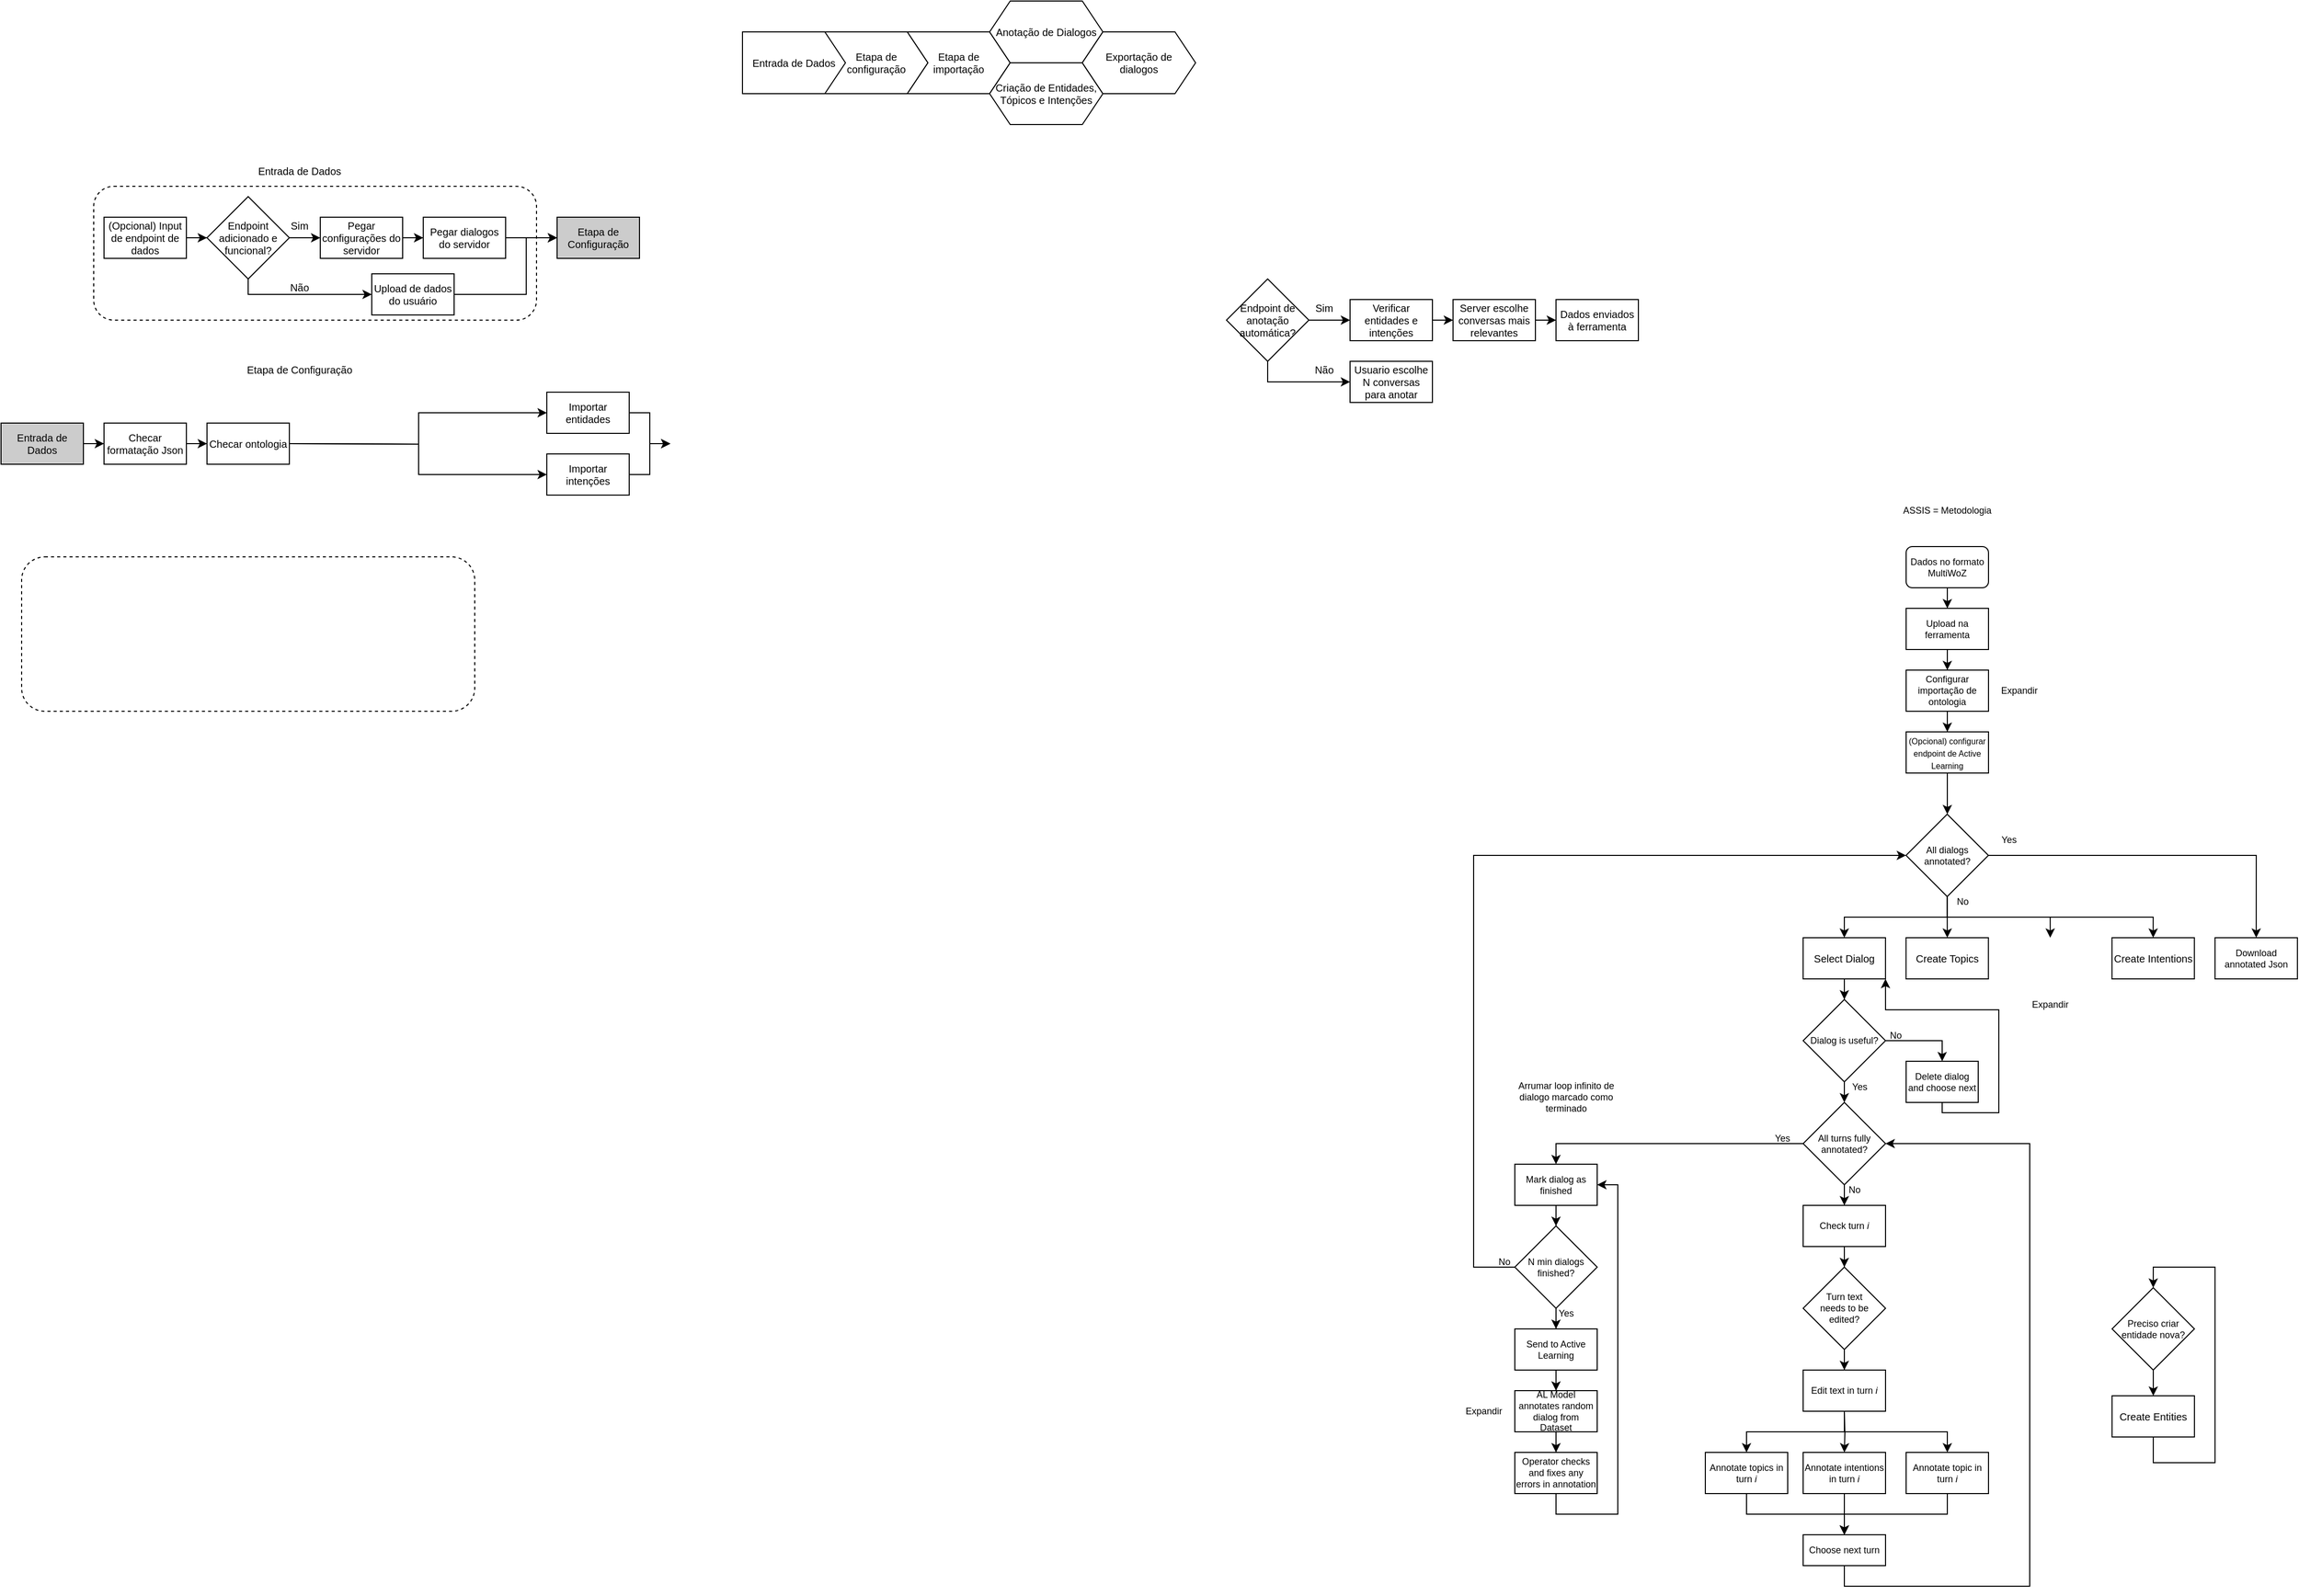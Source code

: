 <mxfile version="18.2.0" type="github">
  <diagram id="UwwP2Qq3AzNfzOclVscV" name="Page-1">
    <mxGraphModel dx="2423" dy="1466" grid="1" gridSize="10" guides="1" tooltips="1" connect="1" arrows="1" fold="1" page="1" pageScale="1" pageWidth="850" pageHeight="1100" math="0" shadow="0">
      <root>
        <mxCell id="0" />
        <mxCell id="1" parent="0" />
        <mxCell id="GT-CHdWPAFGHRpYFUDZQ-88" value="" style="rounded=1;whiteSpace=wrap;html=1;fontSize=10;strokeColor=default;dashed=1;fillColor=none;" vertex="1" parent="1">
          <mxGeometry x="-1560" y="-230" width="430" height="130" as="geometry" />
        </mxCell>
        <mxCell id="GT-CHdWPAFGHRpYFUDZQ-21" value="Entrada de Dados" style="shape=step;perimeter=stepPerimeter;whiteSpace=wrap;html=1;fixedSize=1;fontSize=10;strokeColor=default;size=0;" vertex="1" parent="1">
          <mxGeometry x="-930" y="-380" width="100" height="60" as="geometry" />
        </mxCell>
        <mxCell id="0-cCwCvb7G1Yeapmh6Bt-6" value="" style="edgeStyle=orthogonalEdgeStyle;rounded=0;orthogonalLoop=1;jettySize=auto;html=1;fontSize=10;" parent="1" source="0-cCwCvb7G1Yeapmh6Bt-3" target="0-cCwCvb7G1Yeapmh6Bt-5" edge="1">
          <mxGeometry relative="1" as="geometry" />
        </mxCell>
        <mxCell id="0-cCwCvb7G1Yeapmh6Bt-3" value="&lt;div style=&quot;font-size: 9px;&quot;&gt;Dados no formato MultiWoZ&lt;/div&gt;" style="rounded=1;whiteSpace=wrap;html=1;fontSize=9;" parent="1" vertex="1">
          <mxGeometry x="200" y="120" width="80" height="40" as="geometry" />
        </mxCell>
        <mxCell id="0-cCwCvb7G1Yeapmh6Bt-8" value="" style="edgeStyle=orthogonalEdgeStyle;rounded=0;orthogonalLoop=1;jettySize=auto;html=1;fontSize=10;" parent="1" source="0-cCwCvb7G1Yeapmh6Bt-5" target="0-cCwCvb7G1Yeapmh6Bt-7" edge="1">
          <mxGeometry relative="1" as="geometry" />
        </mxCell>
        <mxCell id="0-cCwCvb7G1Yeapmh6Bt-5" value="&lt;div style=&quot;font-size: 9px;&quot;&gt;Upload na ferramenta&lt;/div&gt;" style="rounded=0;whiteSpace=wrap;html=1;fontSize=9;" parent="1" vertex="1">
          <mxGeometry x="200" y="180" width="80" height="40" as="geometry" />
        </mxCell>
        <mxCell id="0-cCwCvb7G1Yeapmh6Bt-10" value="" style="edgeStyle=orthogonalEdgeStyle;rounded=0;orthogonalLoop=1;jettySize=auto;html=1;fontSize=10;" parent="1" source="0-cCwCvb7G1Yeapmh6Bt-7" target="0-cCwCvb7G1Yeapmh6Bt-9" edge="1">
          <mxGeometry relative="1" as="geometry" />
        </mxCell>
        <mxCell id="0-cCwCvb7G1Yeapmh6Bt-7" value="Configurar importação de ontologia" style="rounded=0;whiteSpace=wrap;html=1;fontSize=9;" parent="1" vertex="1">
          <mxGeometry x="200" y="240" width="80" height="40" as="geometry" />
        </mxCell>
        <mxCell id="0-cCwCvb7G1Yeapmh6Bt-13" value="" style="edgeStyle=orthogonalEdgeStyle;rounded=0;orthogonalLoop=1;jettySize=auto;html=1;fontSize=9;" parent="1" source="0-cCwCvb7G1Yeapmh6Bt-9" edge="1">
          <mxGeometry relative="1" as="geometry">
            <mxPoint x="240" y="380" as="targetPoint" />
          </mxGeometry>
        </mxCell>
        <mxCell id="0-cCwCvb7G1Yeapmh6Bt-9" value="&lt;font style=&quot;font-size: 8px;&quot;&gt;(Opcional) configurar endpoint de Active Learning&lt;/font&gt;" style="rounded=0;whiteSpace=wrap;html=1;fontSize=10;" parent="1" vertex="1">
          <mxGeometry x="200" y="300" width="80" height="40" as="geometry" />
        </mxCell>
        <mxCell id="0-cCwCvb7G1Yeapmh6Bt-11" value="ASSIS = Metodologia" style="text;html=1;strokeColor=none;fillColor=none;align=center;verticalAlign=middle;whiteSpace=wrap;rounded=0;fontSize=9;" parent="1" vertex="1">
          <mxGeometry x="175" y="70" width="130" height="30" as="geometry" />
        </mxCell>
        <mxCell id="0-cCwCvb7G1Yeapmh6Bt-14" value="Create Intentions" style="rounded=0;whiteSpace=wrap;html=1;fontSize=10;" parent="1" vertex="1">
          <mxGeometry x="399.89" y="500" width="80" height="40" as="geometry" />
        </mxCell>
        <mxCell id="0-cCwCvb7G1Yeapmh6Bt-15" value="Create Topics" style="rounded=0;whiteSpace=wrap;html=1;fontSize=10;" parent="1" vertex="1">
          <mxGeometry x="199.89" y="500" width="80" height="40" as="geometry" />
        </mxCell>
        <mxCell id="0-cCwCvb7G1Yeapmh6Bt-17" value="" style="edgeStyle=orthogonalEdgeStyle;rounded=0;orthogonalLoop=1;jettySize=auto;html=1;fontSize=9;" parent="1" edge="1">
          <mxGeometry relative="1" as="geometry">
            <mxPoint x="239.96" y="460" as="sourcePoint" />
            <mxPoint x="139.96" y="500" as="targetPoint" />
            <Array as="points">
              <mxPoint x="239.96" y="480" />
              <mxPoint x="139.96" y="480" />
            </Array>
          </mxGeometry>
        </mxCell>
        <mxCell id="0-cCwCvb7G1Yeapmh6Bt-103" value="" style="edgeStyle=orthogonalEdgeStyle;rounded=0;orthogonalLoop=1;jettySize=auto;html=1;fontSize=9;entryX=0.5;entryY=0;entryDx=0;entryDy=0;" parent="1" source="0-cCwCvb7G1Yeapmh6Bt-19" target="0-cCwCvb7G1Yeapmh6Bt-56" edge="1">
          <mxGeometry relative="1" as="geometry" />
        </mxCell>
        <mxCell id="0-cCwCvb7G1Yeapmh6Bt-19" value="Select Dialog" style="rounded=0;whiteSpace=wrap;html=1;fontSize=10;" parent="1" vertex="1">
          <mxGeometry x="99.96" y="500" width="80" height="40" as="geometry" />
        </mxCell>
        <mxCell id="0-cCwCvb7G1Yeapmh6Bt-31" value="" style="edgeStyle=orthogonalEdgeStyle;rounded=0;orthogonalLoop=1;jettySize=auto;html=1;fontSize=9;" parent="1" target="0-cCwCvb7G1Yeapmh6Bt-33" edge="1">
          <mxGeometry relative="1" as="geometry">
            <mxPoint x="140" y="960" as="sourcePoint" />
          </mxGeometry>
        </mxCell>
        <mxCell id="0-cCwCvb7G1Yeapmh6Bt-40" value="" style="edgeStyle=orthogonalEdgeStyle;rounded=0;orthogonalLoop=1;jettySize=auto;html=1;fontSize=9;" parent="1" source="0-cCwCvb7G1Yeapmh6Bt-32" target="0-cCwCvb7G1Yeapmh6Bt-39" edge="1">
          <mxGeometry relative="1" as="geometry" />
        </mxCell>
        <mxCell id="0-cCwCvb7G1Yeapmh6Bt-63" value="" style="edgeStyle=orthogonalEdgeStyle;rounded=0;orthogonalLoop=1;jettySize=auto;html=1;fontSize=9;entryX=0.5;entryY=0;entryDx=0;entryDy=0;" parent="1" source="0-cCwCvb7G1Yeapmh6Bt-32" target="0-cCwCvb7G1Yeapmh6Bt-66" edge="1">
          <mxGeometry relative="1" as="geometry">
            <mxPoint x="-140" y="700" as="targetPoint" />
          </mxGeometry>
        </mxCell>
        <mxCell id="0-cCwCvb7G1Yeapmh6Bt-32" value="All turns fully annotated?" style="rhombus;whiteSpace=wrap;html=1;fontSize=9;" parent="1" vertex="1">
          <mxGeometry x="100.0" y="660" width="80" height="80" as="geometry" />
        </mxCell>
        <mxCell id="0-cCwCvb7G1Yeapmh6Bt-50" value="" style="edgeStyle=orthogonalEdgeStyle;rounded=0;orthogonalLoop=1;jettySize=auto;html=1;fontSize=9;" parent="1" source="0-cCwCvb7G1Yeapmh6Bt-33" target="0-cCwCvb7G1Yeapmh6Bt-45" edge="1">
          <mxGeometry relative="1" as="geometry" />
        </mxCell>
        <mxCell id="0-cCwCvb7G1Yeapmh6Bt-33" value="Annotate intentions in turn &lt;i&gt;i&lt;/i&gt;" style="rounded=0;whiteSpace=wrap;html=1;fontSize=9;" parent="1" vertex="1">
          <mxGeometry x="100.0" y="1000" width="80" height="40" as="geometry" />
        </mxCell>
        <mxCell id="0-cCwCvb7G1Yeapmh6Bt-49" value="" style="edgeStyle=orthogonalEdgeStyle;rounded=0;orthogonalLoop=1;jettySize=auto;html=1;fontSize=9;" parent="1" source="0-cCwCvb7G1Yeapmh6Bt-34" target="0-cCwCvb7G1Yeapmh6Bt-45" edge="1">
          <mxGeometry relative="1" as="geometry">
            <Array as="points">
              <mxPoint x="240.0" y="1060" />
              <mxPoint x="140" y="1060" />
            </Array>
          </mxGeometry>
        </mxCell>
        <mxCell id="0-cCwCvb7G1Yeapmh6Bt-34" value="Annotate topic in turn &lt;i&gt;i&lt;/i&gt;" style="rounded=0;whiteSpace=wrap;html=1;fontSize=9;" parent="1" vertex="1">
          <mxGeometry x="200" y="1000" width="80" height="40" as="geometry" />
        </mxCell>
        <mxCell id="0-cCwCvb7G1Yeapmh6Bt-47" value="" style="edgeStyle=orthogonalEdgeStyle;rounded=0;orthogonalLoop=1;jettySize=auto;html=1;fontSize=9;" parent="1" source="0-cCwCvb7G1Yeapmh6Bt-35" target="0-cCwCvb7G1Yeapmh6Bt-45" edge="1">
          <mxGeometry relative="1" as="geometry">
            <mxPoint x="45.0" y="1120" as="targetPoint" />
            <Array as="points">
              <mxPoint x="45.0" y="1060" />
              <mxPoint x="140" y="1060" />
            </Array>
          </mxGeometry>
        </mxCell>
        <mxCell id="0-cCwCvb7G1Yeapmh6Bt-35" value="Annotate topics in turn &lt;i&gt;i&lt;/i&gt;" style="rounded=0;whiteSpace=wrap;html=1;fontSize=9;" parent="1" vertex="1">
          <mxGeometry x="5.0" y="1000" width="80" height="40" as="geometry" />
        </mxCell>
        <mxCell id="0-cCwCvb7G1Yeapmh6Bt-36" value="" style="edgeStyle=orthogonalEdgeStyle;rounded=0;orthogonalLoop=1;jettySize=auto;html=1;fontSize=9;entryX=0.5;entryY=0;entryDx=0;entryDy=0;" parent="1" target="0-cCwCvb7G1Yeapmh6Bt-34" edge="1">
          <mxGeometry relative="1" as="geometry">
            <mxPoint x="140" y="960" as="sourcePoint" />
            <mxPoint x="150" y="1010" as="targetPoint" />
            <Array as="points">
              <mxPoint x="140" y="980" />
              <mxPoint x="240.0" y="980" />
            </Array>
          </mxGeometry>
        </mxCell>
        <mxCell id="0-cCwCvb7G1Yeapmh6Bt-37" value="" style="edgeStyle=orthogonalEdgeStyle;rounded=0;orthogonalLoop=1;jettySize=auto;html=1;fontSize=9;entryX=0.5;entryY=0;entryDx=0;entryDy=0;" parent="1" target="0-cCwCvb7G1Yeapmh6Bt-35" edge="1">
          <mxGeometry relative="1" as="geometry">
            <mxPoint x="140" y="980" as="sourcePoint" />
            <mxPoint x="250.0" y="1030" as="targetPoint" />
            <Array as="points">
              <mxPoint x="45.0" y="980" />
            </Array>
          </mxGeometry>
        </mxCell>
        <mxCell id="0-cCwCvb7G1Yeapmh6Bt-42" value="" style="edgeStyle=orthogonalEdgeStyle;rounded=0;orthogonalLoop=1;jettySize=auto;html=1;fontSize=9;" parent="1" source="0-cCwCvb7G1Yeapmh6Bt-39" target="0-cCwCvb7G1Yeapmh6Bt-41" edge="1">
          <mxGeometry relative="1" as="geometry" />
        </mxCell>
        <mxCell id="0-cCwCvb7G1Yeapmh6Bt-39" value="Check turn &lt;i&gt;i &lt;/i&gt;" style="rounded=0;whiteSpace=wrap;html=1;fontSize=9;" parent="1" vertex="1">
          <mxGeometry x="100.0" y="760" width="80" height="40" as="geometry" />
        </mxCell>
        <mxCell id="0-cCwCvb7G1Yeapmh6Bt-44" value="" style="edgeStyle=orthogonalEdgeStyle;rounded=0;orthogonalLoop=1;jettySize=auto;html=1;fontSize=9;" parent="1" source="0-cCwCvb7G1Yeapmh6Bt-41" target="0-cCwCvb7G1Yeapmh6Bt-43" edge="1">
          <mxGeometry relative="1" as="geometry" />
        </mxCell>
        <mxCell id="0-cCwCvb7G1Yeapmh6Bt-41" value="Turn text&lt;br&gt;needs to be edited?" style="rhombus;whiteSpace=wrap;html=1;fontSize=9;" parent="1" vertex="1">
          <mxGeometry x="100.0" y="820" width="80" height="80" as="geometry" />
        </mxCell>
        <mxCell id="0-cCwCvb7G1Yeapmh6Bt-43" value="Edit text in turn &lt;i&gt;i&lt;/i&gt;" style="rounded=0;whiteSpace=wrap;html=1;fontSize=9;" parent="1" vertex="1">
          <mxGeometry x="100.0" y="920" width="80" height="40" as="geometry" />
        </mxCell>
        <mxCell id="0-cCwCvb7G1Yeapmh6Bt-52" value="" style="edgeStyle=orthogonalEdgeStyle;rounded=0;orthogonalLoop=1;jettySize=auto;html=1;fontSize=9;entryX=1;entryY=0.5;entryDx=0;entryDy=0;" parent="1" source="0-cCwCvb7G1Yeapmh6Bt-45" target="0-cCwCvb7G1Yeapmh6Bt-32" edge="1">
          <mxGeometry relative="1" as="geometry">
            <mxPoint x="320.0" y="1140" as="targetPoint" />
            <Array as="points">
              <mxPoint x="140" y="1130" />
              <mxPoint x="320.0" y="1130" />
              <mxPoint x="320.0" y="700" />
            </Array>
          </mxGeometry>
        </mxCell>
        <mxCell id="0-cCwCvb7G1Yeapmh6Bt-45" value="Choose next turn" style="rounded=0;whiteSpace=wrap;html=1;fontSize=9;" parent="1" vertex="1">
          <mxGeometry x="100.0" y="1080" width="80" height="30" as="geometry" />
        </mxCell>
        <mxCell id="0-cCwCvb7G1Yeapmh6Bt-53" value="No" style="text;html=1;strokeColor=none;fillColor=none;align=center;verticalAlign=middle;whiteSpace=wrap;rounded=0;fontSize=9;" parent="1" vertex="1">
          <mxGeometry x="120.0" y="730" width="60" height="30" as="geometry" />
        </mxCell>
        <mxCell id="0-cCwCvb7G1Yeapmh6Bt-54" value="Yes" style="text;html=1;strokeColor=none;fillColor=none;align=center;verticalAlign=middle;whiteSpace=wrap;rounded=0;fontSize=9;" parent="1" vertex="1">
          <mxGeometry x="125.0" y="630" width="60" height="30" as="geometry" />
        </mxCell>
        <mxCell id="0-cCwCvb7G1Yeapmh6Bt-114" value="" style="edgeStyle=orthogonalEdgeStyle;rounded=0;orthogonalLoop=1;jettySize=auto;html=1;fontSize=9;entryX=1;entryY=1;entryDx=0;entryDy=0;" parent="1" source="0-cCwCvb7G1Yeapmh6Bt-55" target="0-cCwCvb7G1Yeapmh6Bt-19" edge="1">
          <mxGeometry relative="1" as="geometry">
            <mxPoint x="235.0" y="740.0" as="targetPoint" />
            <Array as="points">
              <mxPoint x="235" y="670" />
              <mxPoint x="290" y="670" />
              <mxPoint x="290" y="570" />
              <mxPoint x="180" y="570" />
            </Array>
          </mxGeometry>
        </mxCell>
        <mxCell id="0-cCwCvb7G1Yeapmh6Bt-55" value="Delete dialog and choose next" style="rounded=0;whiteSpace=wrap;html=1;fontSize=9;" parent="1" vertex="1">
          <mxGeometry x="200" y="620" width="70" height="40" as="geometry" />
        </mxCell>
        <mxCell id="0-cCwCvb7G1Yeapmh6Bt-57" value="" style="edgeStyle=orthogonalEdgeStyle;rounded=0;orthogonalLoop=1;jettySize=auto;html=1;fontSize=9;" parent="1" source="0-cCwCvb7G1Yeapmh6Bt-56" edge="1">
          <mxGeometry relative="1" as="geometry">
            <mxPoint x="140" y="660" as="targetPoint" />
          </mxGeometry>
        </mxCell>
        <mxCell id="0-cCwCvb7G1Yeapmh6Bt-58" value="" style="edgeStyle=orthogonalEdgeStyle;rounded=0;orthogonalLoop=1;jettySize=auto;html=1;fontSize=9;entryX=0.5;entryY=0;entryDx=0;entryDy=0;" parent="1" source="0-cCwCvb7G1Yeapmh6Bt-56" target="0-cCwCvb7G1Yeapmh6Bt-55" edge="1">
          <mxGeometry relative="1" as="geometry">
            <Array as="points">
              <mxPoint x="235.0" y="600" />
            </Array>
          </mxGeometry>
        </mxCell>
        <mxCell id="0-cCwCvb7G1Yeapmh6Bt-56" value="Dialog is useful?" style="rhombus;whiteSpace=wrap;html=1;fontSize=9;" parent="1" vertex="1">
          <mxGeometry x="100.0" y="560" width="80" height="80" as="geometry" />
        </mxCell>
        <mxCell id="0-cCwCvb7G1Yeapmh6Bt-61" value="No" style="text;html=1;strokeColor=none;fillColor=none;align=center;verticalAlign=middle;whiteSpace=wrap;rounded=0;fontSize=9;" parent="1" vertex="1">
          <mxGeometry x="160" y="580" width="60" height="30" as="geometry" />
        </mxCell>
        <mxCell id="0-cCwCvb7G1Yeapmh6Bt-68" value="" style="edgeStyle=orthogonalEdgeStyle;rounded=0;orthogonalLoop=1;jettySize=auto;html=1;fontSize=9;" parent="1" source="0-cCwCvb7G1Yeapmh6Bt-66" target="0-cCwCvb7G1Yeapmh6Bt-67" edge="1">
          <mxGeometry relative="1" as="geometry" />
        </mxCell>
        <mxCell id="0-cCwCvb7G1Yeapmh6Bt-66" value="Mark dialog as finished" style="rounded=0;whiteSpace=wrap;html=1;fontSize=9;" parent="1" vertex="1">
          <mxGeometry x="-180" y="720" width="80" height="40" as="geometry" />
        </mxCell>
        <mxCell id="0-cCwCvb7G1Yeapmh6Bt-70" value="" style="edgeStyle=orthogonalEdgeStyle;rounded=0;orthogonalLoop=1;jettySize=auto;html=1;fontSize=9;" parent="1" source="0-cCwCvb7G1Yeapmh6Bt-67" target="0-cCwCvb7G1Yeapmh6Bt-69" edge="1">
          <mxGeometry relative="1" as="geometry" />
        </mxCell>
        <mxCell id="0-cCwCvb7G1Yeapmh6Bt-67" value="N min dialogs finished?" style="rhombus;whiteSpace=wrap;html=1;fontSize=9;" parent="1" vertex="1">
          <mxGeometry x="-180" y="780" width="80" height="80" as="geometry" />
        </mxCell>
        <mxCell id="0-cCwCvb7G1Yeapmh6Bt-74" value="" style="edgeStyle=orthogonalEdgeStyle;rounded=0;orthogonalLoop=1;jettySize=auto;html=1;fontSize=9;" parent="1" source="0-cCwCvb7G1Yeapmh6Bt-69" target="0-cCwCvb7G1Yeapmh6Bt-73" edge="1">
          <mxGeometry relative="1" as="geometry" />
        </mxCell>
        <mxCell id="0-cCwCvb7G1Yeapmh6Bt-69" value="Send to Active Learning" style="rounded=0;whiteSpace=wrap;html=1;fontSize=9;" parent="1" vertex="1">
          <mxGeometry x="-180" y="880" width="80" height="40" as="geometry" />
        </mxCell>
        <mxCell id="0-cCwCvb7G1Yeapmh6Bt-71" value="Yes" style="text;html=1;strokeColor=none;fillColor=none;align=center;verticalAlign=middle;whiteSpace=wrap;rounded=0;fontSize=9;" parent="1" vertex="1">
          <mxGeometry x="50.0" y="680" width="60" height="30" as="geometry" />
        </mxCell>
        <mxCell id="0-cCwCvb7G1Yeapmh6Bt-76" value="" style="edgeStyle=orthogonalEdgeStyle;rounded=0;orthogonalLoop=1;jettySize=auto;html=1;fontSize=9;" parent="1" source="0-cCwCvb7G1Yeapmh6Bt-73" target="0-cCwCvb7G1Yeapmh6Bt-75" edge="1">
          <mxGeometry relative="1" as="geometry" />
        </mxCell>
        <mxCell id="0-cCwCvb7G1Yeapmh6Bt-73" value="AL Model annotates random dialog from Dataset" style="rounded=0;whiteSpace=wrap;html=1;fontSize=9;" parent="1" vertex="1">
          <mxGeometry x="-180" y="940" width="80" height="40" as="geometry" />
        </mxCell>
        <mxCell id="0-cCwCvb7G1Yeapmh6Bt-84" value="" style="edgeStyle=orthogonalEdgeStyle;rounded=0;orthogonalLoop=1;jettySize=auto;html=1;fontSize=9;entryX=1;entryY=0.5;entryDx=0;entryDy=0;" parent="1" source="0-cCwCvb7G1Yeapmh6Bt-75" target="0-cCwCvb7G1Yeapmh6Bt-66" edge="1">
          <mxGeometry relative="1" as="geometry">
            <mxPoint x="-60.0" y="740" as="targetPoint" />
            <Array as="points">
              <mxPoint x="-140" y="1060" />
              <mxPoint x="-80.0" y="1060" />
              <mxPoint x="-80.0" y="740" />
            </Array>
          </mxGeometry>
        </mxCell>
        <mxCell id="0-cCwCvb7G1Yeapmh6Bt-75" value="Operator checks and fixes any errors in annotation" style="rounded=0;whiteSpace=wrap;html=1;fontSize=9;" parent="1" vertex="1">
          <mxGeometry x="-180" y="1000" width="80" height="40" as="geometry" />
        </mxCell>
        <mxCell id="0-cCwCvb7G1Yeapmh6Bt-81" value="Yes" style="text;html=1;strokeColor=none;fillColor=none;align=center;verticalAlign=middle;whiteSpace=wrap;rounded=0;fontSize=9;" parent="1" vertex="1">
          <mxGeometry x="-160" y="850" width="60" height="30" as="geometry" />
        </mxCell>
        <mxCell id="0-cCwCvb7G1Yeapmh6Bt-82" value="No" style="text;html=1;strokeColor=none;fillColor=none;align=center;verticalAlign=middle;whiteSpace=wrap;rounded=0;fontSize=9;" parent="1" vertex="1">
          <mxGeometry x="-220" y="800" width="60" height="30" as="geometry" />
        </mxCell>
        <mxCell id="0-cCwCvb7G1Yeapmh6Bt-86" value="" style="edgeStyle=orthogonalEdgeStyle;rounded=0;orthogonalLoop=1;jettySize=auto;html=1;fontSize=9;" parent="1" source="0-cCwCvb7G1Yeapmh6Bt-85" edge="1">
          <mxGeometry relative="1" as="geometry">
            <mxPoint x="239.96" y="500" as="targetPoint" />
          </mxGeometry>
        </mxCell>
        <mxCell id="0-cCwCvb7G1Yeapmh6Bt-92" value="" style="edgeStyle=orthogonalEdgeStyle;rounded=0;orthogonalLoop=1;jettySize=auto;html=1;fontSize=9;entryX=0.5;entryY=0;entryDx=0;entryDy=0;" parent="1" source="0-cCwCvb7G1Yeapmh6Bt-85" target="0-cCwCvb7G1Yeapmh6Bt-93" edge="1">
          <mxGeometry relative="1" as="geometry">
            <mxPoint x="429.96" y="490.0" as="targetPoint" />
          </mxGeometry>
        </mxCell>
        <mxCell id="0-cCwCvb7G1Yeapmh6Bt-85" value="All dialogs annotated?" style="rhombus;whiteSpace=wrap;html=1;fontSize=9;" parent="1" vertex="1">
          <mxGeometry x="199.89" y="380" width="80" height="80" as="geometry" />
        </mxCell>
        <mxCell id="0-cCwCvb7G1Yeapmh6Bt-89" value="No" style="text;html=1;strokeColor=none;fillColor=none;align=center;verticalAlign=middle;whiteSpace=wrap;rounded=0;fontSize=9;" parent="1" vertex="1">
          <mxGeometry x="224.96" y="450" width="60" height="30" as="geometry" />
        </mxCell>
        <mxCell id="0-cCwCvb7G1Yeapmh6Bt-93" value="Download annotated Json" style="rounded=0;whiteSpace=wrap;html=1;fontSize=9;" parent="1" vertex="1">
          <mxGeometry x="499.96" y="500" width="80" height="40" as="geometry" />
        </mxCell>
        <mxCell id="0-cCwCvb7G1Yeapmh6Bt-94" value="Yes" style="text;html=1;strokeColor=none;fillColor=none;align=center;verticalAlign=middle;whiteSpace=wrap;rounded=0;fontSize=9;" parent="1" vertex="1">
          <mxGeometry x="269.96" y="390" width="60" height="30" as="geometry" />
        </mxCell>
        <mxCell id="0-cCwCvb7G1Yeapmh6Bt-95" value="&lt;div&gt;Expandir&lt;/div&gt;" style="text;html=1;strokeColor=none;fillColor=none;align=center;verticalAlign=middle;whiteSpace=wrap;rounded=0;fontSize=9;" parent="1" vertex="1">
          <mxGeometry x="280" y="245" width="60" height="30" as="geometry" />
        </mxCell>
        <mxCell id="0-cCwCvb7G1Yeapmh6Bt-96" value="&lt;div&gt;Expandir&lt;/div&gt;" style="text;html=1;strokeColor=none;fillColor=none;align=center;verticalAlign=middle;whiteSpace=wrap;rounded=0;fontSize=9;" parent="1" vertex="1">
          <mxGeometry x="-240" y="945" width="60" height="30" as="geometry" />
        </mxCell>
        <mxCell id="0-cCwCvb7G1Yeapmh6Bt-99" value="" style="edgeStyle=orthogonalEdgeStyle;rounded=0;orthogonalLoop=1;jettySize=auto;html=1;fontSize=9;exitX=0.5;exitY=1;exitDx=0;exitDy=0;" parent="1" edge="1">
          <mxGeometry relative="1" as="geometry">
            <mxPoint x="239.92" y="460" as="sourcePoint" />
            <mxPoint x="339.92" y="500" as="targetPoint" />
            <Array as="points">
              <mxPoint x="239.92" y="480" />
              <mxPoint x="339.92" y="480" />
            </Array>
          </mxGeometry>
        </mxCell>
        <mxCell id="0-cCwCvb7G1Yeapmh6Bt-104" value="" style="edgeStyle=orthogonalEdgeStyle;rounded=0;orthogonalLoop=1;jettySize=auto;html=1;fontSize=9;exitX=0.5;exitY=1;exitDx=0;exitDy=0;entryX=0.5;entryY=0;entryDx=0;entryDy=0;" parent="1" target="0-cCwCvb7G1Yeapmh6Bt-14" edge="1">
          <mxGeometry relative="1" as="geometry">
            <mxPoint x="240.0" y="460" as="sourcePoint" />
            <mxPoint x="340.0" y="500" as="targetPoint" />
            <Array as="points">
              <mxPoint x="240" y="480" />
              <mxPoint x="440" y="480" />
            </Array>
          </mxGeometry>
        </mxCell>
        <mxCell id="0-cCwCvb7G1Yeapmh6Bt-105" value="" style="edgeStyle=orthogonalEdgeStyle;rounded=0;orthogonalLoop=1;jettySize=auto;html=1;fontSize=9;entryX=0;entryY=0.5;entryDx=0;entryDy=0;exitX=0;exitY=0.5;exitDx=0;exitDy=0;" parent="1" source="0-cCwCvb7G1Yeapmh6Bt-67" target="0-cCwCvb7G1Yeapmh6Bt-85" edge="1">
          <mxGeometry relative="1" as="geometry">
            <mxPoint x="-380" y="830" as="sourcePoint" />
            <mxPoint x="-220.04" y="470.0" as="targetPoint" />
            <Array as="points">
              <mxPoint x="-220" y="820" />
              <mxPoint x="-220" y="420" />
            </Array>
          </mxGeometry>
        </mxCell>
        <mxCell id="0-cCwCvb7G1Yeapmh6Bt-106" value="Arrumar loop infinito de dialogo marcado como terminado " style="text;html=1;strokeColor=none;fillColor=none;align=center;verticalAlign=middle;whiteSpace=wrap;rounded=0;fontSize=9;" parent="1" vertex="1">
          <mxGeometry x="-180" y="640" width="100" height="30" as="geometry" />
        </mxCell>
        <mxCell id="0-cCwCvb7G1Yeapmh6Bt-107" value="Expandir" style="text;html=1;strokeColor=none;fillColor=none;align=center;verticalAlign=middle;whiteSpace=wrap;rounded=0;fontSize=9;" parent="1" vertex="1">
          <mxGeometry x="309.89" y="550" width="60" height="30" as="geometry" />
        </mxCell>
        <mxCell id="0-cCwCvb7G1Yeapmh6Bt-110" value="" style="edgeStyle=orthogonalEdgeStyle;rounded=0;orthogonalLoop=1;jettySize=auto;html=1;fontSize=9;" parent="1" source="0-cCwCvb7G1Yeapmh6Bt-108" target="0-cCwCvb7G1Yeapmh6Bt-109" edge="1">
          <mxGeometry relative="1" as="geometry" />
        </mxCell>
        <mxCell id="0-cCwCvb7G1Yeapmh6Bt-108" value="Preciso criar entidade nova?" style="rhombus;whiteSpace=wrap;html=1;fontSize=9;" parent="1" vertex="1">
          <mxGeometry x="399.96" y="840" width="80" height="80" as="geometry" />
        </mxCell>
        <mxCell id="0-cCwCvb7G1Yeapmh6Bt-112" value="" style="edgeStyle=orthogonalEdgeStyle;rounded=0;orthogonalLoop=1;jettySize=auto;html=1;fontSize=9;entryX=0.5;entryY=0;entryDx=0;entryDy=0;" parent="1" source="0-cCwCvb7G1Yeapmh6Bt-109" target="0-cCwCvb7G1Yeapmh6Bt-108" edge="1">
          <mxGeometry relative="1" as="geometry">
            <mxPoint x="509.96" y="790" as="targetPoint" />
            <Array as="points">
              <mxPoint x="439.96" y="1010" />
              <mxPoint x="499.96" y="1010" />
              <mxPoint x="499.96" y="820" />
              <mxPoint x="439.96" y="820" />
            </Array>
          </mxGeometry>
        </mxCell>
        <mxCell id="0-cCwCvb7G1Yeapmh6Bt-109" value="Create Entities" style="rounded=0;whiteSpace=wrap;html=1;fontSize=10;" parent="1" vertex="1">
          <mxGeometry x="399.96" y="945" width="80" height="40" as="geometry" />
        </mxCell>
        <mxCell id="GT-CHdWPAFGHRpYFUDZQ-9" value="&lt;font style=&quot;font-size: 10px;&quot;&gt;Etapa de&lt;br style=&quot;font-size: 10px;&quot;&gt;importação&lt;br style=&quot;font-size: 10px;&quot;&gt;&lt;/font&gt;" style="shape=step;perimeter=stepPerimeter;whiteSpace=wrap;html=1;fixedSize=1;fontSize=10;strokeColor=default;size=20;" vertex="1" parent="1">
          <mxGeometry x="-770" y="-380" width="100" height="60" as="geometry" />
        </mxCell>
        <mxCell id="GT-CHdWPAFGHRpYFUDZQ-16" value="&lt;font style=&quot;font-size: 10px;&quot;&gt;Etapa de&lt;br style=&quot;font-size: 10px;&quot;&gt;configuração&lt;br style=&quot;font-size: 10px;&quot;&gt;&lt;/font&gt;" style="shape=step;perimeter=stepPerimeter;whiteSpace=wrap;html=1;fixedSize=1;fontSize=10;strokeColor=default;size=20;" vertex="1" parent="1">
          <mxGeometry x="-850" y="-380" width="100" height="60" as="geometry" />
        </mxCell>
        <mxCell id="GT-CHdWPAFGHRpYFUDZQ-18" value="Anotação de Dialogos" style="shape=hexagon;perimeter=hexagonPerimeter2;whiteSpace=wrap;html=1;fixedSize=1;fontSize=10;strokeColor=default;size=20;" vertex="1" parent="1">
          <mxGeometry x="-690" y="-410" width="110" height="60" as="geometry" />
        </mxCell>
        <mxCell id="GT-CHdWPAFGHRpYFUDZQ-19" value="Criação de Entidades, Tópicos e Intenções" style="shape=hexagon;perimeter=hexagonPerimeter2;whiteSpace=wrap;html=1;fixedSize=1;fontSize=10;strokeColor=default;size=20;" vertex="1" parent="1">
          <mxGeometry x="-690" y="-350" width="110" height="60" as="geometry" />
        </mxCell>
        <mxCell id="GT-CHdWPAFGHRpYFUDZQ-20" value="Exportação de&lt;br style=&quot;font-size: 10px;&quot;&gt;dialogos" style="shape=hexagon;perimeter=hexagonPerimeter2;whiteSpace=wrap;html=1;fixedSize=1;fontSize=10;strokeColor=default;size=20;" vertex="1" parent="1">
          <mxGeometry x="-600" y="-380" width="110" height="60" as="geometry" />
        </mxCell>
        <mxCell id="GT-CHdWPAFGHRpYFUDZQ-51" value="" style="edgeStyle=orthogonalEdgeStyle;rounded=0;orthogonalLoop=1;jettySize=auto;html=1;fontSize=10;" edge="1" parent="1" source="GT-CHdWPAFGHRpYFUDZQ-47" target="GT-CHdWPAFGHRpYFUDZQ-50">
          <mxGeometry relative="1" as="geometry" />
        </mxCell>
        <mxCell id="GT-CHdWPAFGHRpYFUDZQ-47" value="Endpoint adicionado e funcional?" style="rhombus;whiteSpace=wrap;html=1;fontSize=10;strokeColor=default;" vertex="1" parent="1">
          <mxGeometry x="-1450" y="-220" width="80" height="80" as="geometry" />
        </mxCell>
        <mxCell id="GT-CHdWPAFGHRpYFUDZQ-56" value="" style="edgeStyle=orthogonalEdgeStyle;rounded=0;orthogonalLoop=1;jettySize=auto;html=1;fontSize=10;" edge="1" parent="1" source="GT-CHdWPAFGHRpYFUDZQ-50" target="GT-CHdWPAFGHRpYFUDZQ-55">
          <mxGeometry relative="1" as="geometry" />
        </mxCell>
        <mxCell id="GT-CHdWPAFGHRpYFUDZQ-50" value="Pegar configurações do servidor" style="rounded=0;whiteSpace=wrap;html=1;fontSize=10;strokeColor=default;" vertex="1" parent="1">
          <mxGeometry x="-1340" y="-200" width="80" height="40" as="geometry" />
        </mxCell>
        <mxCell id="GT-CHdWPAFGHRpYFUDZQ-53" value="Não" style="text;html=1;strokeColor=none;fillColor=none;align=center;verticalAlign=middle;whiteSpace=wrap;rounded=0;fontSize=10;" vertex="1" parent="1">
          <mxGeometry x="-1375" y="-140" width="30" height="15" as="geometry" />
        </mxCell>
        <mxCell id="GT-CHdWPAFGHRpYFUDZQ-63" value="" style="edgeStyle=orthogonalEdgeStyle;rounded=0;orthogonalLoop=1;jettySize=auto;html=1;fontSize=10;entryX=0;entryY=0.5;entryDx=0;entryDy=0;" edge="1" parent="1" source="GT-CHdWPAFGHRpYFUDZQ-55" target="GT-CHdWPAFGHRpYFUDZQ-87">
          <mxGeometry relative="1" as="geometry">
            <mxPoint x="-1120" y="-180" as="targetPoint" />
          </mxGeometry>
        </mxCell>
        <mxCell id="GT-CHdWPAFGHRpYFUDZQ-55" value="Pegar dialogos do servidor" style="rounded=0;whiteSpace=wrap;html=1;fontSize=10;strokeColor=default;" vertex="1" parent="1">
          <mxGeometry x="-1240" y="-200" width="80" height="40" as="geometry" />
        </mxCell>
        <mxCell id="GT-CHdWPAFGHRpYFUDZQ-64" value="" style="edgeStyle=orthogonalEdgeStyle;rounded=0;orthogonalLoop=1;jettySize=auto;html=1;fontSize=10;entryX=0;entryY=0.5;entryDx=0;entryDy=0;" edge="1" parent="1" source="GT-CHdWPAFGHRpYFUDZQ-57" target="GT-CHdWPAFGHRpYFUDZQ-87">
          <mxGeometry relative="1" as="geometry">
            <mxPoint x="-1120" y="-180" as="targetPoint" />
            <Array as="points">
              <mxPoint x="-1140" y="-125" />
              <mxPoint x="-1140" y="-180" />
            </Array>
          </mxGeometry>
        </mxCell>
        <mxCell id="GT-CHdWPAFGHRpYFUDZQ-57" value="Upload de dados do usuário" style="rounded=0;whiteSpace=wrap;html=1;fontSize=10;strokeColor=default;" vertex="1" parent="1">
          <mxGeometry x="-1290" y="-145" width="80" height="40" as="geometry" />
        </mxCell>
        <mxCell id="GT-CHdWPAFGHRpYFUDZQ-61" value="" style="endArrow=classic;html=1;rounded=0;fontSize=10;exitX=0.5;exitY=1;exitDx=0;exitDy=0;entryX=0;entryY=0.5;entryDx=0;entryDy=0;" edge="1" parent="1" source="GT-CHdWPAFGHRpYFUDZQ-47" target="GT-CHdWPAFGHRpYFUDZQ-57">
          <mxGeometry width="50" height="50" relative="1" as="geometry">
            <mxPoint x="-1320" y="-150" as="sourcePoint" />
            <mxPoint x="-1160" y="-150" as="targetPoint" />
            <Array as="points">
              <mxPoint x="-1410" y="-125" />
            </Array>
          </mxGeometry>
        </mxCell>
        <mxCell id="GT-CHdWPAFGHRpYFUDZQ-72" value="" style="edgeStyle=orthogonalEdgeStyle;rounded=0;orthogonalLoop=1;jettySize=auto;html=1;fontSize=10;" edge="1" parent="1" source="GT-CHdWPAFGHRpYFUDZQ-67" target="GT-CHdWPAFGHRpYFUDZQ-70">
          <mxGeometry relative="1" as="geometry" />
        </mxCell>
        <mxCell id="GT-CHdWPAFGHRpYFUDZQ-67" value="Endpoint de anotação automática?" style="rhombus;whiteSpace=wrap;html=1;fontSize=10;strokeColor=default;" vertex="1" parent="1">
          <mxGeometry x="-460" y="-140" width="80" height="80" as="geometry" />
        </mxCell>
        <mxCell id="GT-CHdWPAFGHRpYFUDZQ-75" value="" style="edgeStyle=orthogonalEdgeStyle;rounded=0;orthogonalLoop=1;jettySize=auto;html=1;fontSize=10;" edge="1" parent="1" source="GT-CHdWPAFGHRpYFUDZQ-70" target="GT-CHdWPAFGHRpYFUDZQ-74">
          <mxGeometry relative="1" as="geometry" />
        </mxCell>
        <mxCell id="GT-CHdWPAFGHRpYFUDZQ-70" value="Verificar entidades e intenções" style="rounded=0;whiteSpace=wrap;html=1;fontSize=10;strokeColor=default;" vertex="1" parent="1">
          <mxGeometry x="-340" y="-120" width="80" height="40" as="geometry" />
        </mxCell>
        <mxCell id="GT-CHdWPAFGHRpYFUDZQ-73" value="Sim" style="text;html=1;strokeColor=none;fillColor=none;align=center;verticalAlign=middle;whiteSpace=wrap;rounded=0;fontSize=10;" vertex="1" parent="1">
          <mxGeometry x="-380" y="-120" width="30" height="15" as="geometry" />
        </mxCell>
        <mxCell id="GT-CHdWPAFGHRpYFUDZQ-86" value="" style="edgeStyle=orthogonalEdgeStyle;rounded=0;orthogonalLoop=1;jettySize=auto;html=1;fontSize=10;" edge="1" parent="1" source="GT-CHdWPAFGHRpYFUDZQ-74" target="GT-CHdWPAFGHRpYFUDZQ-85">
          <mxGeometry relative="1" as="geometry" />
        </mxCell>
        <mxCell id="GT-CHdWPAFGHRpYFUDZQ-74" value="Server escolhe conversas mais relevantes " style="rounded=0;whiteSpace=wrap;html=1;fontSize=10;strokeColor=default;" vertex="1" parent="1">
          <mxGeometry x="-240" y="-120" width="80" height="40" as="geometry" />
        </mxCell>
        <mxCell id="GT-CHdWPAFGHRpYFUDZQ-76" value="" style="edgeStyle=orthogonalEdgeStyle;rounded=0;orthogonalLoop=1;jettySize=auto;html=1;fontSize=10;exitX=0.5;exitY=1;exitDx=0;exitDy=0;" edge="1" parent="1" source="GT-CHdWPAFGHRpYFUDZQ-67">
          <mxGeometry relative="1" as="geometry">
            <mxPoint x="-370" y="-90" as="sourcePoint" />
            <mxPoint x="-340" y="-40" as="targetPoint" />
            <Array as="points">
              <mxPoint x="-420" y="-40" />
            </Array>
          </mxGeometry>
        </mxCell>
        <mxCell id="GT-CHdWPAFGHRpYFUDZQ-80" value="Não" style="text;html=1;strokeColor=none;fillColor=none;align=center;verticalAlign=middle;whiteSpace=wrap;rounded=0;fontSize=10;" vertex="1" parent="1">
          <mxGeometry x="-380" y="-60" width="30" height="15" as="geometry" />
        </mxCell>
        <mxCell id="GT-CHdWPAFGHRpYFUDZQ-84" value="Usuario escolhe N conversas para anotar" style="rounded=0;whiteSpace=wrap;html=1;fontSize=10;strokeColor=default;" vertex="1" parent="1">
          <mxGeometry x="-340" y="-60" width="80" height="40" as="geometry" />
        </mxCell>
        <mxCell id="GT-CHdWPAFGHRpYFUDZQ-85" value="Dados enviados à ferramenta" style="rounded=0;whiteSpace=wrap;html=1;fontSize=10;strokeColor=default;" vertex="1" parent="1">
          <mxGeometry x="-140" y="-120" width="80" height="40" as="geometry" />
        </mxCell>
        <mxCell id="GT-CHdWPAFGHRpYFUDZQ-87" value="Etapa de Configuração" style="rounded=0;whiteSpace=wrap;html=1;fontSize=10;strokeColor=default;fillColor=#CCCCCC;" vertex="1" parent="1">
          <mxGeometry x="-1110" y="-200" width="80" height="40" as="geometry" />
        </mxCell>
        <mxCell id="GT-CHdWPAFGHRpYFUDZQ-89" value="Entrada de Dados" style="text;html=1;strokeColor=none;fillColor=none;align=center;verticalAlign=middle;whiteSpace=wrap;rounded=0;dashed=1;fontSize=10;" vertex="1" parent="1">
          <mxGeometry x="-1410" y="-260" width="100" height="30" as="geometry" />
        </mxCell>
        <mxCell id="GT-CHdWPAFGHRpYFUDZQ-97" value="" style="edgeStyle=orthogonalEdgeStyle;rounded=0;orthogonalLoop=1;jettySize=auto;html=1;fontSize=10;" edge="1" parent="1" source="GT-CHdWPAFGHRpYFUDZQ-95" target="GT-CHdWPAFGHRpYFUDZQ-47">
          <mxGeometry relative="1" as="geometry" />
        </mxCell>
        <mxCell id="GT-CHdWPAFGHRpYFUDZQ-95" value="(Opcional) Input de endpoint de dados" style="rounded=0;whiteSpace=wrap;html=1;fontSize=10;strokeColor=default;" vertex="1" parent="1">
          <mxGeometry x="-1550" y="-200" width="80" height="40" as="geometry" />
        </mxCell>
        <mxCell id="GT-CHdWPAFGHRpYFUDZQ-99" value="Sim" style="text;html=1;strokeColor=none;fillColor=none;align=center;verticalAlign=middle;whiteSpace=wrap;rounded=0;fontSize=10;" vertex="1" parent="1">
          <mxGeometry x="-1375" y="-200" width="30" height="15" as="geometry" />
        </mxCell>
        <mxCell id="GT-CHdWPAFGHRpYFUDZQ-103" value="Etapa de Configuração" style="text;html=1;strokeColor=none;fillColor=none;align=center;verticalAlign=middle;whiteSpace=wrap;rounded=0;dashed=1;fontSize=10;" vertex="1" parent="1">
          <mxGeometry x="-1430" y="-67.5" width="140" height="30" as="geometry" />
        </mxCell>
        <mxCell id="GT-CHdWPAFGHRpYFUDZQ-104" value="" style="edgeStyle=orthogonalEdgeStyle;rounded=0;orthogonalLoop=1;jettySize=auto;html=1;fontSize=10;entryX=0;entryY=0.5;entryDx=0;entryDy=0;" edge="1" parent="1" target="GT-CHdWPAFGHRpYFUDZQ-109">
          <mxGeometry relative="1" as="geometry">
            <mxPoint x="-1370" y="20" as="sourcePoint" />
          </mxGeometry>
        </mxCell>
        <mxCell id="GT-CHdWPAFGHRpYFUDZQ-105" value="" style="edgeStyle=orthogonalEdgeStyle;rounded=0;orthogonalLoop=1;jettySize=auto;html=1;fontSize=10;entryX=0;entryY=0.5;entryDx=0;entryDy=0;" edge="1" parent="1" target="GT-CHdWPAFGHRpYFUDZQ-107">
          <mxGeometry relative="1" as="geometry">
            <mxPoint x="-1370" y="20" as="sourcePoint" />
            <mxPoint x="-1410" y="-80" as="targetPoint" />
          </mxGeometry>
        </mxCell>
        <mxCell id="GT-CHdWPAFGHRpYFUDZQ-106" value="" style="edgeStyle=orthogonalEdgeStyle;rounded=0;orthogonalLoop=1;jettySize=auto;html=1;fontSize=10;entryX=0;entryY=0.5;entryDx=0;entryDy=0;" edge="1" parent="1" source="GT-CHdWPAFGHRpYFUDZQ-107">
          <mxGeometry relative="1" as="geometry">
            <mxPoint x="-1000" y="20" as="targetPoint" />
            <Array as="points">
              <mxPoint x="-1020" y="-10" />
              <mxPoint x="-1020" y="20" />
            </Array>
          </mxGeometry>
        </mxCell>
        <mxCell id="GT-CHdWPAFGHRpYFUDZQ-107" value="Importar entidades" style="rounded=0;whiteSpace=wrap;html=1;fontSize=10;strokeColor=default;" vertex="1" parent="1">
          <mxGeometry x="-1120" y="-30" width="80" height="40" as="geometry" />
        </mxCell>
        <mxCell id="GT-CHdWPAFGHRpYFUDZQ-108" value="" style="edgeStyle=orthogonalEdgeStyle;rounded=0;orthogonalLoop=1;jettySize=auto;html=1;fontSize=10;entryX=0;entryY=0.5;entryDx=0;entryDy=0;" edge="1" parent="1" source="GT-CHdWPAFGHRpYFUDZQ-109">
          <mxGeometry relative="1" as="geometry">
            <mxPoint x="-1000" y="20" as="targetPoint" />
            <Array as="points">
              <mxPoint x="-1020" y="50" />
              <mxPoint x="-1020" y="20" />
            </Array>
          </mxGeometry>
        </mxCell>
        <mxCell id="GT-CHdWPAFGHRpYFUDZQ-109" value="Importar intenções" style="rounded=0;whiteSpace=wrap;html=1;fontSize=10;strokeColor=default;" vertex="1" parent="1">
          <mxGeometry x="-1120" y="30" width="80" height="40" as="geometry" />
        </mxCell>
        <mxCell id="GT-CHdWPAFGHRpYFUDZQ-110" value="" style="edgeStyle=orthogonalEdgeStyle;rounded=0;orthogonalLoop=1;jettySize=auto;html=1;fontSize=10;" edge="1" parent="1" source="GT-CHdWPAFGHRpYFUDZQ-111" target="GT-CHdWPAFGHRpYFUDZQ-112">
          <mxGeometry relative="1" as="geometry" />
        </mxCell>
        <mxCell id="GT-CHdWPAFGHRpYFUDZQ-111" value="Checar formatação Json" style="rounded=0;whiteSpace=wrap;html=1;fontSize=10;strokeColor=default;" vertex="1" parent="1">
          <mxGeometry x="-1550" width="80" height="40" as="geometry" />
        </mxCell>
        <mxCell id="GT-CHdWPAFGHRpYFUDZQ-112" value="Checar ontologia" style="rounded=0;whiteSpace=wrap;html=1;fontSize=10;strokeColor=default;" vertex="1" parent="1">
          <mxGeometry x="-1450" width="80" height="40" as="geometry" />
        </mxCell>
        <mxCell id="GT-CHdWPAFGHRpYFUDZQ-113" value="" style="edgeStyle=orthogonalEdgeStyle;rounded=0;orthogonalLoop=1;jettySize=auto;html=1;fontSize=10;" edge="1" parent="1" source="GT-CHdWPAFGHRpYFUDZQ-114" target="GT-CHdWPAFGHRpYFUDZQ-111">
          <mxGeometry relative="1" as="geometry" />
        </mxCell>
        <mxCell id="GT-CHdWPAFGHRpYFUDZQ-114" value="Entrada de Dados" style="rounded=0;whiteSpace=wrap;html=1;fontSize=10;strokeColor=default;fillColor=#CCCCCC;" vertex="1" parent="1">
          <mxGeometry x="-1650" width="80" height="40" as="geometry" />
        </mxCell>
        <mxCell id="GT-CHdWPAFGHRpYFUDZQ-115" value="" style="rounded=1;whiteSpace=wrap;html=1;dashed=1;fontSize=10;strokeColor=default;fillColor=none;" vertex="1" parent="1">
          <mxGeometry x="-1630" y="130" width="440" height="150" as="geometry" />
        </mxCell>
      </root>
    </mxGraphModel>
  </diagram>
</mxfile>

